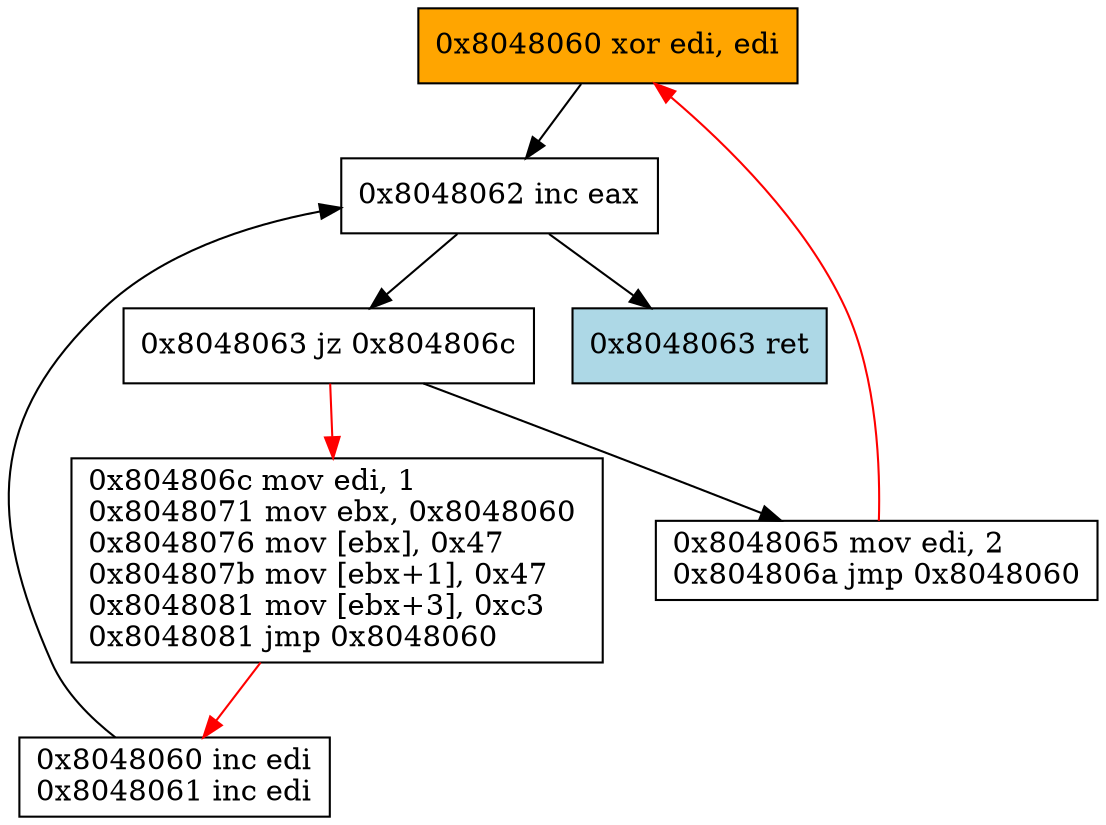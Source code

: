 digraph G {
fontname=cmr10;
labeljust=r
"60a" [labeljust=r,label="0x8048060 xor edi, edi\l", shape=box, style="filled", fillcolor=orange]
"60b" [labeljust=r,label="0x8048060 inc edi\l0x8048061 inc edi\l", shape=box, style="filled", fillcolor=white]
"62" [labeljust=r,label="0x8048062 inc eax\l", shape=box, style="filled", fillcolor=white]
"63a" [labeljust=r,label="0x8048063 jz 0x804806c\l", shape=box, style="filled", fillcolor=white]
"63b" [labeljust=r,label="0x8048063 ret\l", shape=box, style="filled", fillcolor=lightblue]
"65" [labeljust=r,label="0x8048065 mov edi, 2\l0x804806a jmp 0x8048060\l", shape=box, style="filled", fillcolor=white]
"6c" [labeljust=r,label="0x804806c mov edi, 1 \l0x8048071 mov ebx, 0x8048060 \l0x8048076 mov [ebx], 0x47 \l0x804807b mov [ebx+1], 0x47\l0x8048081 mov [ebx+3], 0xc3 \l0x8048081 jmp 0x8048060\l", shape=box, style="filled", fillcolor=white]
"60a" -> "62" [color=black]
"62" -> "63a" [color=black]
"62" -> "63b" [color=black]
"63a" -> "65" [color=black]
"63a" -> "6c" [color=red]
"60b" -> "62" [color=black]
"65" -> "60a" [color=red]
"6c" -> "60b" [color=red]
}
